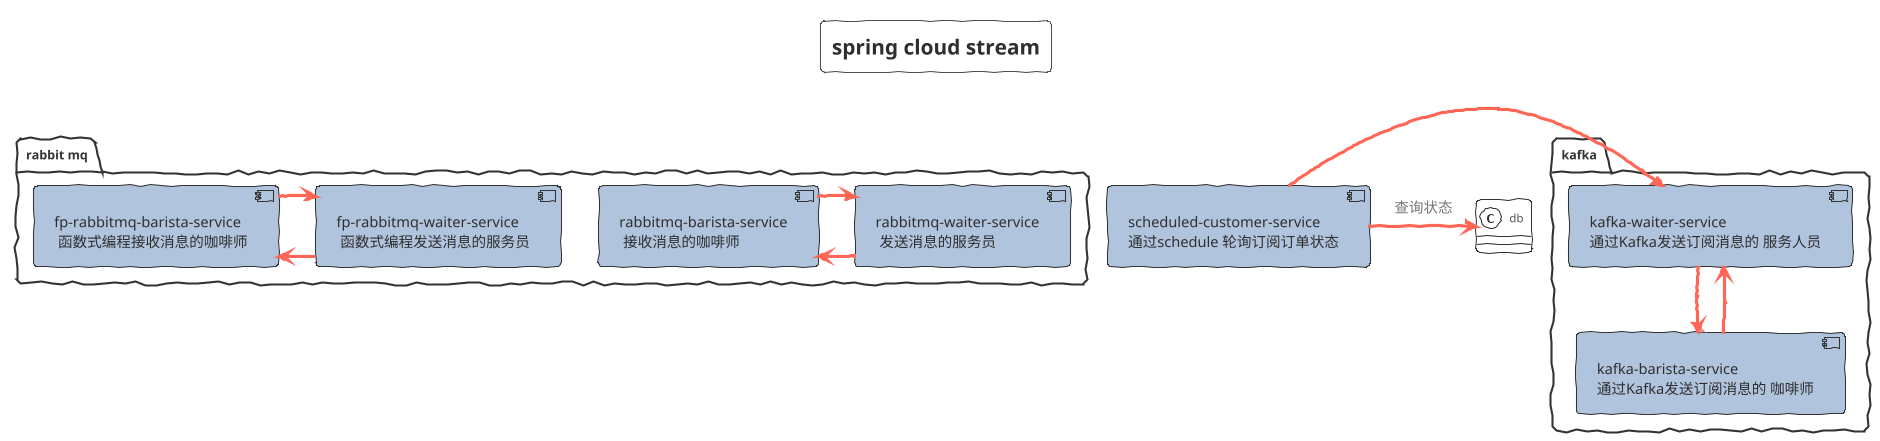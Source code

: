 @startuml SPRING_CLOUD_STREAM
!theme sketchy-outline
title spring cloud stream
skinparam interface {
}
skinparam component {
   backgroundColor LightSteelBlue
   FontSize 14
   ArrowFontSize 14
   ArrowFontColor #777777
   ArrowColor #FF6655
}

package "rabbit mq"{
   component   rbs[
   rabbitmq-barista-service
    接收消息的咖啡师
   ]
   component rws[
   rabbitmq-waiter-service
    发送消息的服务员
   ]
   rws -> rbs
   rbs ->rws
   component   fprbs[
   fp-rabbitmq-barista-service
    函数式编程接收消息的咖啡师
   ]
   component fprws[
   fp-rabbitmq-waiter-service
    函数式编程发送消息的服务员
   ]
   fprws -> fprbs
   fprbs ->fprws
}
package "kafka"{
   component kbs[
      kafka-barista-service
      通过Kafka发送订阅消息的 咖啡师
   ]
   component kws[
      kafka-waiter-service
      通过Kafka发送订阅消息的 服务人员
   ]
}

component scs[
      scheduled-customer-service
      通过schedule 轮询订阅订单状态
   ]
scs->kws
kws -->kbs
kbs-->kws
scs ->db:查询状态

@enduml
